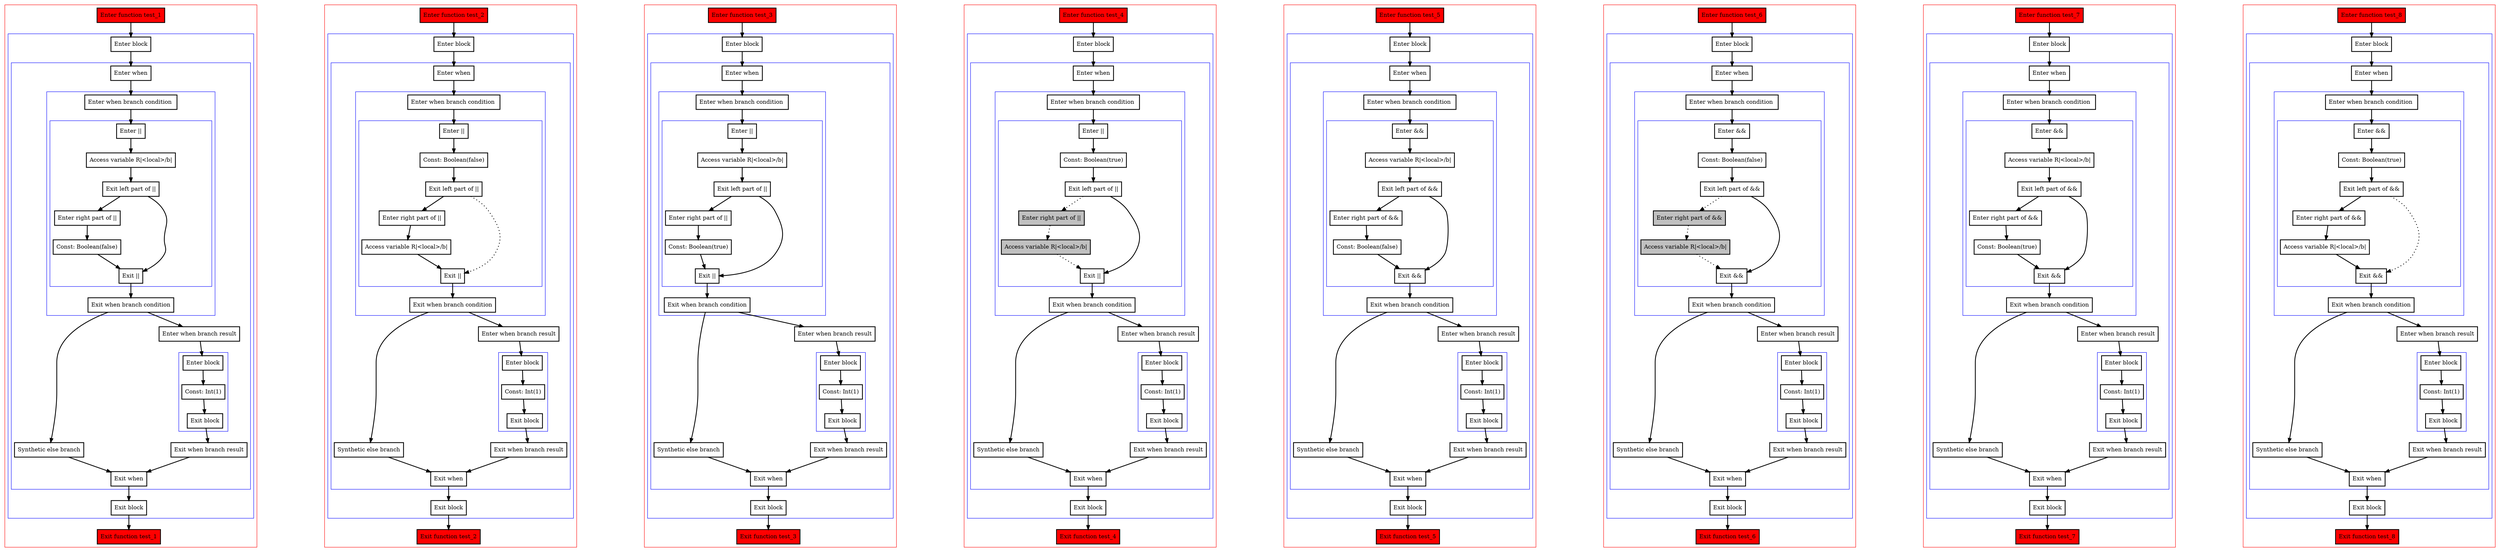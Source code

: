 digraph booleanOperatorsWithConsts_kt {
    graph [nodesep=3]
    node [shape=box penwidth=2]
    edge [penwidth=2]

    subgraph cluster_0 {
        color=red
        0 [label="Enter function test_1" style="filled" fillcolor=red];
        subgraph cluster_1 {
            color=blue
            2 [label="Enter block"];
            subgraph cluster_2 {
                color=blue
                3 [label="Enter when"];
                subgraph cluster_3 {
                    color=blue
                    5 [label="Enter when branch condition "];
                    subgraph cluster_4 {
                        color=blue
                        7 [label="Enter ||"];
                        8 [label="Access variable R|<local>/b|"];
                        9 [label="Exit left part of ||"];
                        10 [label="Enter right part of ||"];
                        11 [label="Const: Boolean(false)"];
                        6 [label="Exit ||"];
                    }
                    12 [label="Exit when branch condition"];
                }
                18 [label="Synthetic else branch"];
                13 [label="Enter when branch result"];
                subgraph cluster_5 {
                    color=blue
                    14 [label="Enter block"];
                    15 [label="Const: Int(1)"];
                    16 [label="Exit block"];
                }
                17 [label="Exit when branch result"];
                4 [label="Exit when"];
            }
            19 [label="Exit block"];
        }
        1 [label="Exit function test_1" style="filled" fillcolor=red];
    }
    0 -> {2};
    2 -> {3};
    3 -> {5};
    4 -> {19};
    5 -> {7};
    6 -> {12};
    7 -> {8};
    8 -> {9};
    9 -> {6 10};
    10 -> {11};
    11 -> {6};
    12 -> {13 18};
    13 -> {14};
    14 -> {15};
    15 -> {16};
    16 -> {17};
    17 -> {4};
    18 -> {4};
    19 -> {1};

    subgraph cluster_6 {
        color=red
        20 [label="Enter function test_2" style="filled" fillcolor=red];
        subgraph cluster_7 {
            color=blue
            22 [label="Enter block"];
            subgraph cluster_8 {
                color=blue
                23 [label="Enter when"];
                subgraph cluster_9 {
                    color=blue
                    25 [label="Enter when branch condition "];
                    subgraph cluster_10 {
                        color=blue
                        27 [label="Enter ||"];
                        28 [label="Const: Boolean(false)"];
                        29 [label="Exit left part of ||"];
                        30 [label="Enter right part of ||"];
                        31 [label="Access variable R|<local>/b|"];
                        26 [label="Exit ||"];
                    }
                    32 [label="Exit when branch condition"];
                }
                38 [label="Synthetic else branch"];
                33 [label="Enter when branch result"];
                subgraph cluster_11 {
                    color=blue
                    34 [label="Enter block"];
                    35 [label="Const: Int(1)"];
                    36 [label="Exit block"];
                }
                37 [label="Exit when branch result"];
                24 [label="Exit when"];
            }
            39 [label="Exit block"];
        }
        21 [label="Exit function test_2" style="filled" fillcolor=red];
    }
    20 -> {22};
    22 -> {23};
    23 -> {25};
    24 -> {39};
    25 -> {27};
    26 -> {32};
    27 -> {28};
    28 -> {29};
    29 -> {30};
    29 -> {26} [style=dotted];
    30 -> {31};
    31 -> {26};
    32 -> {33 38};
    33 -> {34};
    34 -> {35};
    35 -> {36};
    36 -> {37};
    37 -> {24};
    38 -> {24};
    39 -> {21};

    subgraph cluster_12 {
        color=red
        40 [label="Enter function test_3" style="filled" fillcolor=red];
        subgraph cluster_13 {
            color=blue
            42 [label="Enter block"];
            subgraph cluster_14 {
                color=blue
                43 [label="Enter when"];
                subgraph cluster_15 {
                    color=blue
                    45 [label="Enter when branch condition "];
                    subgraph cluster_16 {
                        color=blue
                        47 [label="Enter ||"];
                        48 [label="Access variable R|<local>/b|"];
                        49 [label="Exit left part of ||"];
                        50 [label="Enter right part of ||"];
                        51 [label="Const: Boolean(true)"];
                        46 [label="Exit ||"];
                    }
                    52 [label="Exit when branch condition"];
                }
                58 [label="Synthetic else branch"];
                53 [label="Enter when branch result"];
                subgraph cluster_17 {
                    color=blue
                    54 [label="Enter block"];
                    55 [label="Const: Int(1)"];
                    56 [label="Exit block"];
                }
                57 [label="Exit when branch result"];
                44 [label="Exit when"];
            }
            59 [label="Exit block"];
        }
        41 [label="Exit function test_3" style="filled" fillcolor=red];
    }
    40 -> {42};
    42 -> {43};
    43 -> {45};
    44 -> {59};
    45 -> {47};
    46 -> {52};
    47 -> {48};
    48 -> {49};
    49 -> {46 50};
    50 -> {51};
    51 -> {46};
    52 -> {53 58};
    53 -> {54};
    54 -> {55};
    55 -> {56};
    56 -> {57};
    57 -> {44};
    58 -> {44};
    59 -> {41};

    subgraph cluster_18 {
        color=red
        60 [label="Enter function test_4" style="filled" fillcolor=red];
        subgraph cluster_19 {
            color=blue
            62 [label="Enter block"];
            subgraph cluster_20 {
                color=blue
                63 [label="Enter when"];
                subgraph cluster_21 {
                    color=blue
                    65 [label="Enter when branch condition "];
                    subgraph cluster_22 {
                        color=blue
                        67 [label="Enter ||"];
                        68 [label="Const: Boolean(true)"];
                        69 [label="Exit left part of ||"];
                        70 [label="Enter right part of ||" style="filled" fillcolor=gray];
                        71 [label="Access variable R|<local>/b|" style="filled" fillcolor=gray];
                        66 [label="Exit ||"];
                    }
                    72 [label="Exit when branch condition"];
                }
                78 [label="Synthetic else branch"];
                73 [label="Enter when branch result"];
                subgraph cluster_23 {
                    color=blue
                    74 [label="Enter block"];
                    75 [label="Const: Int(1)"];
                    76 [label="Exit block"];
                }
                77 [label="Exit when branch result"];
                64 [label="Exit when"];
            }
            79 [label="Exit block"];
        }
        61 [label="Exit function test_4" style="filled" fillcolor=red];
    }
    60 -> {62};
    62 -> {63};
    63 -> {65};
    64 -> {79};
    65 -> {67};
    66 -> {72};
    67 -> {68};
    68 -> {69};
    69 -> {66};
    69 -> {70} [style=dotted];
    70 -> {71} [style=dotted];
    71 -> {66} [style=dotted];
    72 -> {73 78};
    73 -> {74};
    74 -> {75};
    75 -> {76};
    76 -> {77};
    77 -> {64};
    78 -> {64};
    79 -> {61};

    subgraph cluster_24 {
        color=red
        80 [label="Enter function test_5" style="filled" fillcolor=red];
        subgraph cluster_25 {
            color=blue
            82 [label="Enter block"];
            subgraph cluster_26 {
                color=blue
                83 [label="Enter when"];
                subgraph cluster_27 {
                    color=blue
                    85 [label="Enter when branch condition "];
                    subgraph cluster_28 {
                        color=blue
                        87 [label="Enter &&"];
                        88 [label="Access variable R|<local>/b|"];
                        89 [label="Exit left part of &&"];
                        90 [label="Enter right part of &&"];
                        91 [label="Const: Boolean(false)"];
                        86 [label="Exit &&"];
                    }
                    92 [label="Exit when branch condition"];
                }
                98 [label="Synthetic else branch"];
                93 [label="Enter when branch result"];
                subgraph cluster_29 {
                    color=blue
                    94 [label="Enter block"];
                    95 [label="Const: Int(1)"];
                    96 [label="Exit block"];
                }
                97 [label="Exit when branch result"];
                84 [label="Exit when"];
            }
            99 [label="Exit block"];
        }
        81 [label="Exit function test_5" style="filled" fillcolor=red];
    }
    80 -> {82};
    82 -> {83};
    83 -> {85};
    84 -> {99};
    85 -> {87};
    86 -> {92};
    87 -> {88};
    88 -> {89};
    89 -> {86 90};
    90 -> {91};
    91 -> {86};
    92 -> {93 98};
    93 -> {94};
    94 -> {95};
    95 -> {96};
    96 -> {97};
    97 -> {84};
    98 -> {84};
    99 -> {81};

    subgraph cluster_30 {
        color=red
        100 [label="Enter function test_6" style="filled" fillcolor=red];
        subgraph cluster_31 {
            color=blue
            102 [label="Enter block"];
            subgraph cluster_32 {
                color=blue
                103 [label="Enter when"];
                subgraph cluster_33 {
                    color=blue
                    105 [label="Enter when branch condition "];
                    subgraph cluster_34 {
                        color=blue
                        107 [label="Enter &&"];
                        108 [label="Const: Boolean(false)"];
                        109 [label="Exit left part of &&"];
                        110 [label="Enter right part of &&" style="filled" fillcolor=gray];
                        111 [label="Access variable R|<local>/b|" style="filled" fillcolor=gray];
                        106 [label="Exit &&"];
                    }
                    112 [label="Exit when branch condition"];
                }
                118 [label="Synthetic else branch"];
                113 [label="Enter when branch result"];
                subgraph cluster_35 {
                    color=blue
                    114 [label="Enter block"];
                    115 [label="Const: Int(1)"];
                    116 [label="Exit block"];
                }
                117 [label="Exit when branch result"];
                104 [label="Exit when"];
            }
            119 [label="Exit block"];
        }
        101 [label="Exit function test_6" style="filled" fillcolor=red];
    }
    100 -> {102};
    102 -> {103};
    103 -> {105};
    104 -> {119};
    105 -> {107};
    106 -> {112};
    107 -> {108};
    108 -> {109};
    109 -> {106};
    109 -> {110} [style=dotted];
    110 -> {111} [style=dotted];
    111 -> {106} [style=dotted];
    112 -> {113 118};
    113 -> {114};
    114 -> {115};
    115 -> {116};
    116 -> {117};
    117 -> {104};
    118 -> {104};
    119 -> {101};

    subgraph cluster_36 {
        color=red
        120 [label="Enter function test_7" style="filled" fillcolor=red];
        subgraph cluster_37 {
            color=blue
            122 [label="Enter block"];
            subgraph cluster_38 {
                color=blue
                123 [label="Enter when"];
                subgraph cluster_39 {
                    color=blue
                    125 [label="Enter when branch condition "];
                    subgraph cluster_40 {
                        color=blue
                        127 [label="Enter &&"];
                        128 [label="Access variable R|<local>/b|"];
                        129 [label="Exit left part of &&"];
                        130 [label="Enter right part of &&"];
                        131 [label="Const: Boolean(true)"];
                        126 [label="Exit &&"];
                    }
                    132 [label="Exit when branch condition"];
                }
                138 [label="Synthetic else branch"];
                133 [label="Enter when branch result"];
                subgraph cluster_41 {
                    color=blue
                    134 [label="Enter block"];
                    135 [label="Const: Int(1)"];
                    136 [label="Exit block"];
                }
                137 [label="Exit when branch result"];
                124 [label="Exit when"];
            }
            139 [label="Exit block"];
        }
        121 [label="Exit function test_7" style="filled" fillcolor=red];
    }
    120 -> {122};
    122 -> {123};
    123 -> {125};
    124 -> {139};
    125 -> {127};
    126 -> {132};
    127 -> {128};
    128 -> {129};
    129 -> {126 130};
    130 -> {131};
    131 -> {126};
    132 -> {133 138};
    133 -> {134};
    134 -> {135};
    135 -> {136};
    136 -> {137};
    137 -> {124};
    138 -> {124};
    139 -> {121};

    subgraph cluster_42 {
        color=red
        140 [label="Enter function test_8" style="filled" fillcolor=red];
        subgraph cluster_43 {
            color=blue
            142 [label="Enter block"];
            subgraph cluster_44 {
                color=blue
                143 [label="Enter when"];
                subgraph cluster_45 {
                    color=blue
                    145 [label="Enter when branch condition "];
                    subgraph cluster_46 {
                        color=blue
                        147 [label="Enter &&"];
                        148 [label="Const: Boolean(true)"];
                        149 [label="Exit left part of &&"];
                        150 [label="Enter right part of &&"];
                        151 [label="Access variable R|<local>/b|"];
                        146 [label="Exit &&"];
                    }
                    152 [label="Exit when branch condition"];
                }
                158 [label="Synthetic else branch"];
                153 [label="Enter when branch result"];
                subgraph cluster_47 {
                    color=blue
                    154 [label="Enter block"];
                    155 [label="Const: Int(1)"];
                    156 [label="Exit block"];
                }
                157 [label="Exit when branch result"];
                144 [label="Exit when"];
            }
            159 [label="Exit block"];
        }
        141 [label="Exit function test_8" style="filled" fillcolor=red];
    }
    140 -> {142};
    142 -> {143};
    143 -> {145};
    144 -> {159};
    145 -> {147};
    146 -> {152};
    147 -> {148};
    148 -> {149};
    149 -> {150};
    149 -> {146} [style=dotted];
    150 -> {151};
    151 -> {146};
    152 -> {153 158};
    153 -> {154};
    154 -> {155};
    155 -> {156};
    156 -> {157};
    157 -> {144};
    158 -> {144};
    159 -> {141};

}
